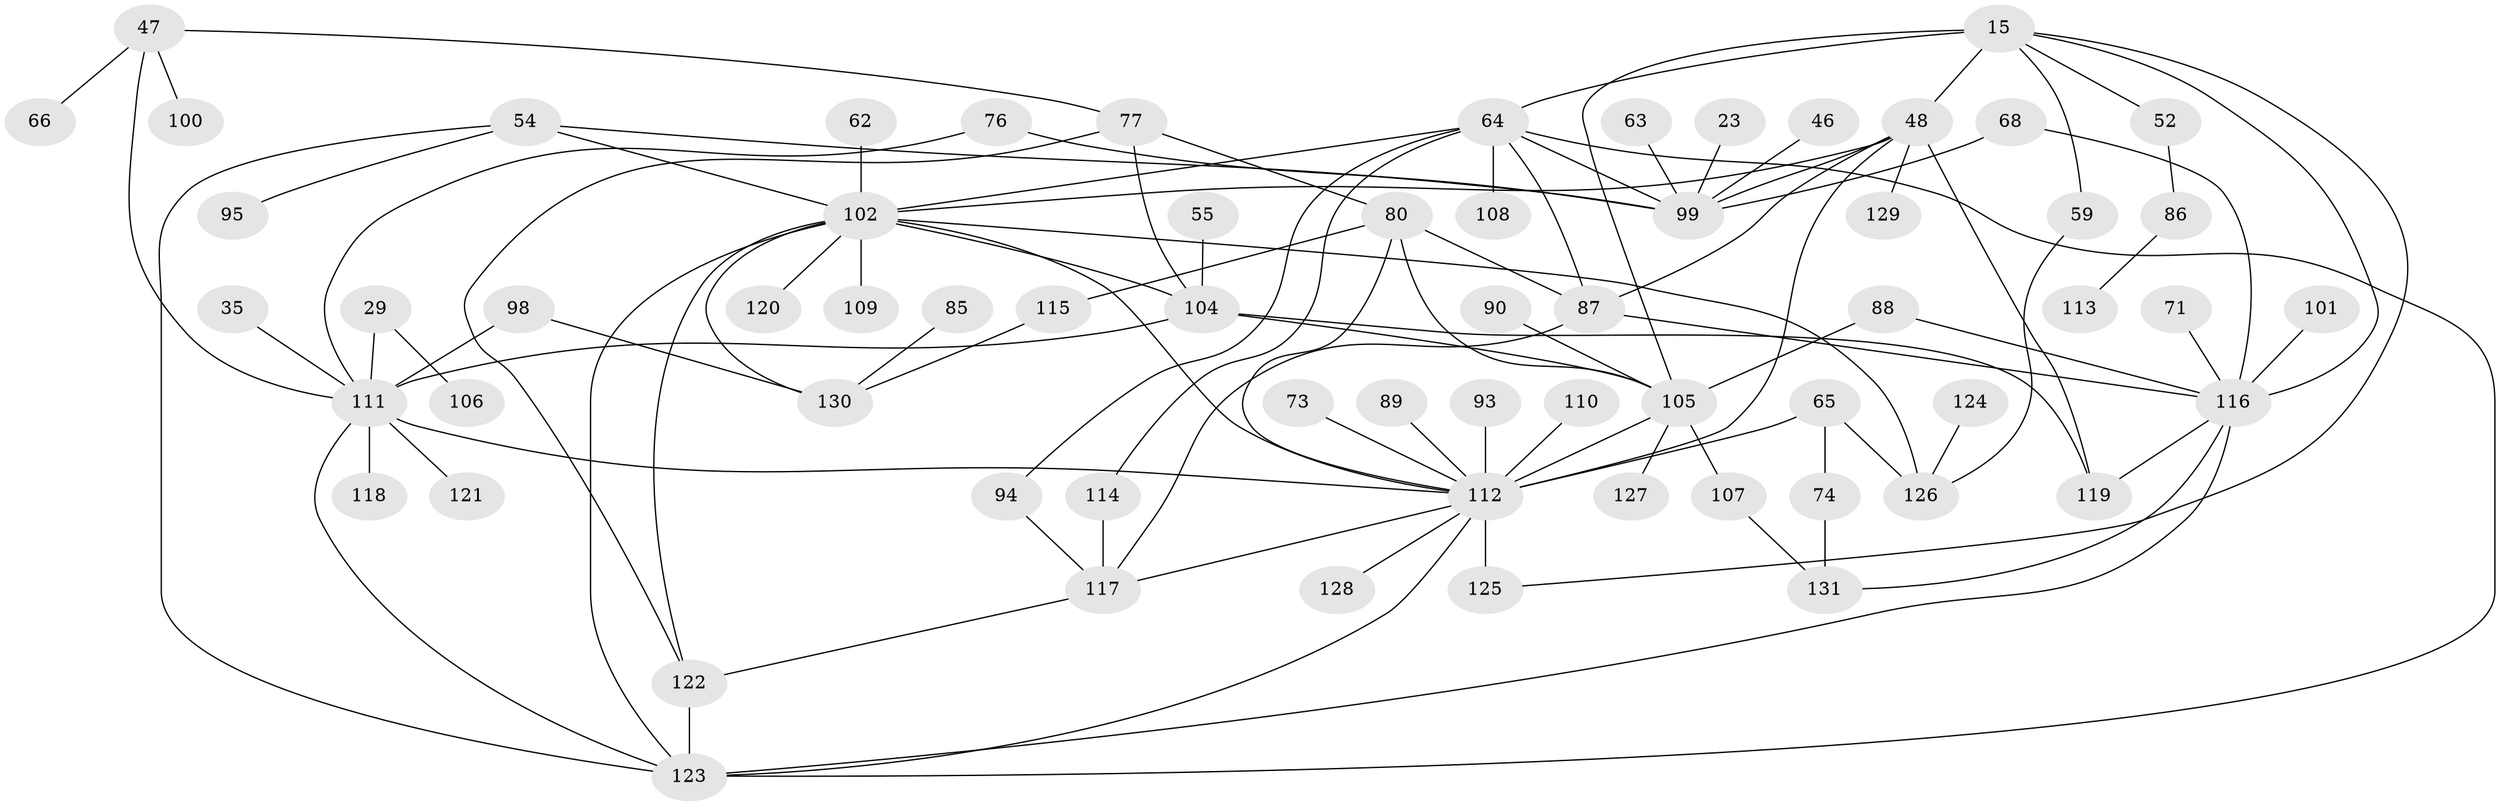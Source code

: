 // original degree distribution, {7: 0.030534351145038167, 8: 0.022900763358778626, 1: 0.2748091603053435, 5: 0.10687022900763359, 6: 0.015267175572519083, 3: 0.183206106870229, 4: 0.09923664122137404, 2: 0.26717557251908397}
// Generated by graph-tools (version 1.1) at 2025/41/03/09/25 04:41:23]
// undirected, 65 vertices, 100 edges
graph export_dot {
graph [start="1"]
  node [color=gray90,style=filled];
  15 [super="+10"];
  23;
  29;
  35;
  46;
  47;
  48 [super="+1+8"];
  52;
  54;
  55;
  59;
  62;
  63;
  64 [super="+37+58"];
  65;
  66;
  68;
  71;
  73;
  74;
  76;
  77 [super="+13"];
  80 [super="+75"];
  85;
  86;
  87 [super="+20+78"];
  88;
  89;
  90 [super="+70"];
  93;
  94;
  95;
  98 [super="+43"];
  99 [super="+40"];
  100;
  101;
  102 [super="+14+2+19"];
  104 [super="+6"];
  105 [super="+91+12"];
  106;
  107;
  108;
  109;
  110;
  111 [super="+9+17"];
  112 [super="+82+83+57+92+103"];
  113;
  114;
  115;
  116 [super="+51+42"];
  117;
  118;
  119 [super="+33"];
  120;
  121;
  122 [super="+5+45"];
  123 [super="+28+97"];
  124;
  125 [super="+39+25"];
  126 [super="+60"];
  127;
  128;
  129;
  130 [super="+56"];
  131 [super="+96"];
  15 -- 52;
  15 -- 59;
  15 -- 105;
  15 -- 48 [weight=2];
  15 -- 125;
  15 -- 64;
  15 -- 116;
  23 -- 99;
  29 -- 106;
  29 -- 111;
  35 -- 111;
  46 -- 99;
  47 -- 66;
  47 -- 100;
  47 -- 77;
  47 -- 111;
  48 -- 129;
  48 -- 99 [weight=2];
  48 -- 87;
  48 -- 119;
  48 -- 102 [weight=2];
  48 -- 112;
  52 -- 86;
  54 -- 95;
  54 -- 123;
  54 -- 99;
  54 -- 102;
  55 -- 104;
  59 -- 126;
  62 -- 102;
  63 -- 99;
  64 -- 94;
  64 -- 99;
  64 -- 123;
  64 -- 102;
  64 -- 114;
  64 -- 108;
  64 -- 87;
  65 -- 74;
  65 -- 126 [weight=2];
  65 -- 112 [weight=2];
  68 -- 99;
  68 -- 116;
  71 -- 116;
  73 -- 112;
  74 -- 131;
  76 -- 111;
  76 -- 99;
  77 -- 80;
  77 -- 104 [weight=2];
  77 -- 122;
  80 -- 115;
  80 -- 87;
  80 -- 105;
  80 -- 112;
  85 -- 130;
  86 -- 113;
  87 -- 116;
  87 -- 117;
  88 -- 105;
  88 -- 116;
  89 -- 112;
  90 -- 105 [weight=2];
  93 -- 112;
  94 -- 117;
  98 -- 111;
  98 -- 130;
  101 -- 116;
  102 -- 120;
  102 -- 130;
  102 -- 104;
  102 -- 122;
  102 -- 126;
  102 -- 109;
  102 -- 112;
  102 -- 123 [weight=2];
  104 -- 119;
  104 -- 105 [weight=2];
  104 -- 111 [weight=2];
  105 -- 127;
  105 -- 107;
  105 -- 112 [weight=3];
  107 -- 131;
  110 -- 112;
  111 -- 118;
  111 -- 121;
  111 -- 112;
  111 -- 123;
  112 -- 128;
  112 -- 117;
  112 -- 123 [weight=2];
  112 -- 125 [weight=4];
  114 -- 117;
  115 -- 130;
  116 -- 131;
  116 -- 119;
  116 -- 123;
  117 -- 122;
  122 -- 123;
  124 -- 126;
}

